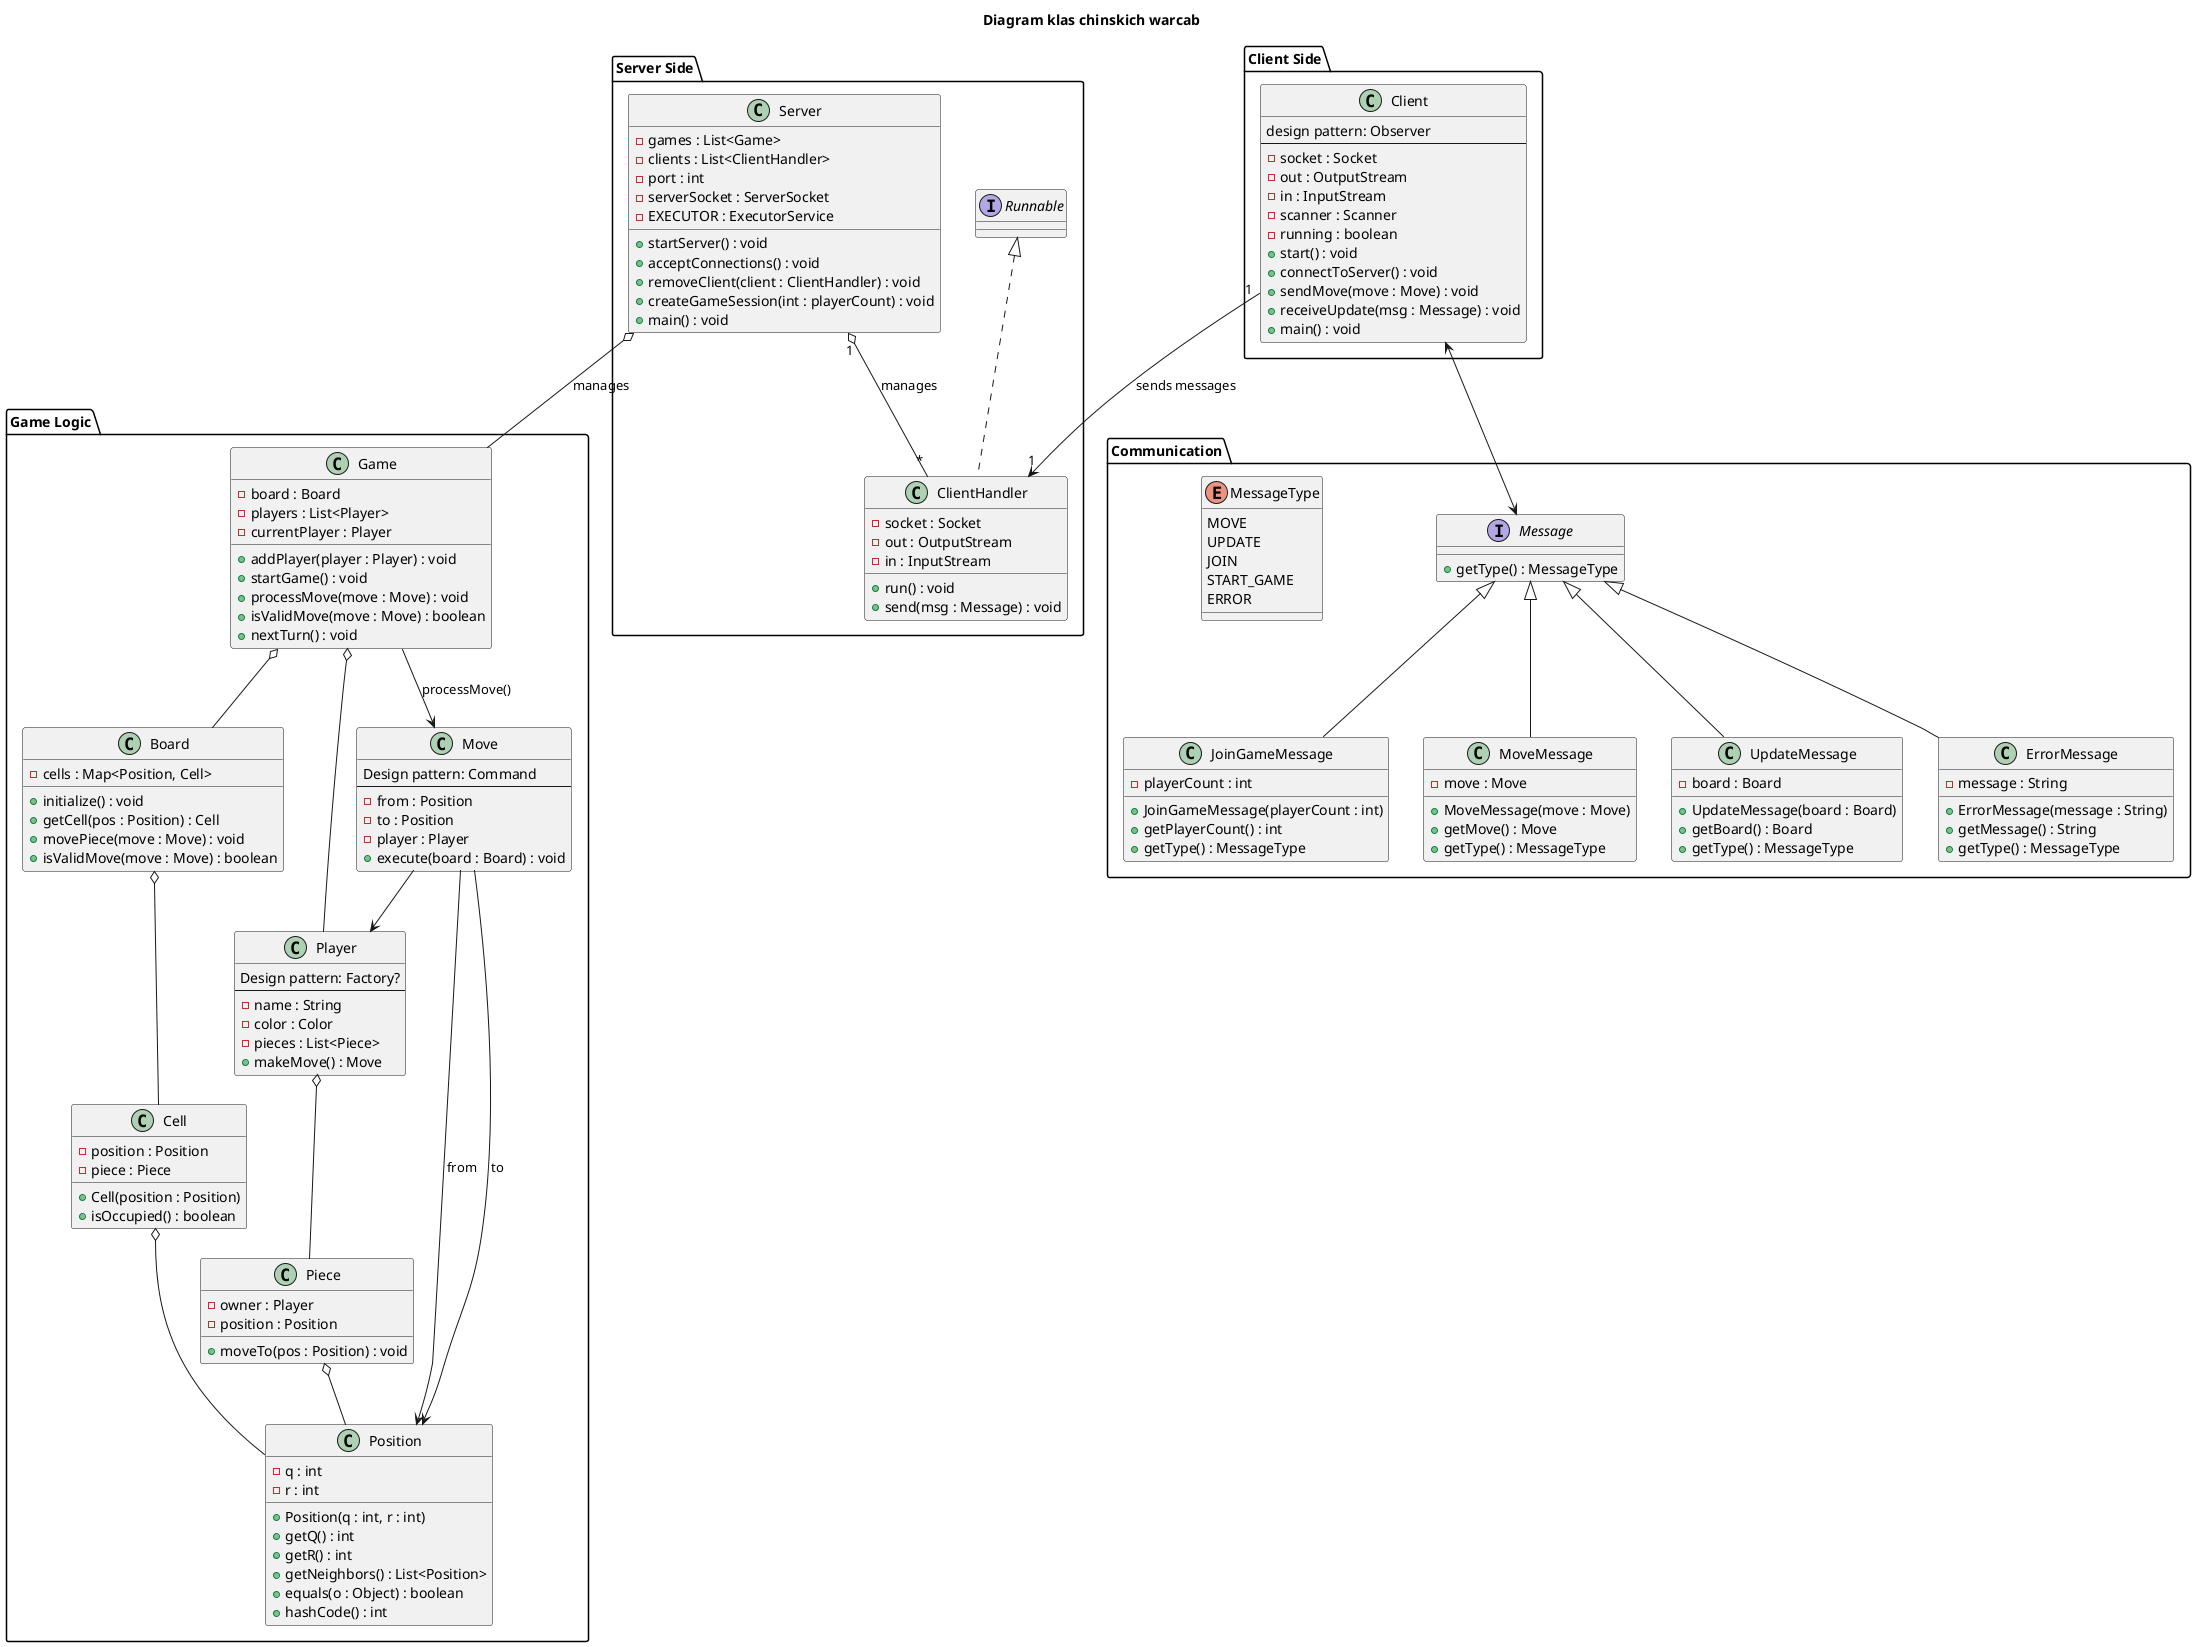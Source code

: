 @startuml

title Diagram klas chinskich warcab

' pakiety
package "Server Side" {
    class Server {
        - games : List<Game>
        - clients : List<ClientHandler>
        - port : int
        - serverSocket : ServerSocket
        - EXECUTOR : ExecutorService
        + startServer() : void
        + acceptConnections() : void
        + removeClient(client : ClientHandler) : void
        + createGameSession(int : playerCount) : void
        + main() : void
    }

    class ClientHandler implements Runnable {
        - socket : Socket
        - out : OutputStream
        - in : InputStream
        + run() : void
        + send(msg : Message) : void
    }
}

package "Client Side" {
    class Client {
        design pattern: Observer
        --
        - socket : Socket
        - out : OutputStream
        - in : InputStream
        - scanner : Scanner
        - running : boolean
        + start() : void
        + connectToServer() : void
        + sendMove(move : Move) : void
        + receiveUpdate(msg : Message) : void
        + main() : void
    }

}

package "Game Logic" {
    class Game {
        - board : Board
        - players : List<Player>
        - currentPlayer : Player
        + addPlayer(player : Player) : void
        + startGame() : void
        + processMove(move : Move) : void
        + isValidMove(move : Move) : boolean
        + nextTurn() : void
    }
    class Board {
        - cells : Map<Position, Cell>
        + initialize() : void
        + getCell(pos : Position) : Cell
        + movePiece(move : Move) : void
        + isValidMove(move : Move) : boolean
    }

    class Player {
        Design pattern: Factory?
        --
        - name : String
        - color : Color
        - pieces : List<Piece>
        + makeMove() : Move
    }

    class Move {
        Design pattern: Command
        --
        - from : Position
        - to : Position
        - player : Player
        + execute(board : Board) : void
    }
    class Cell {
        - position : Position
        - piece : Piece
        + Cell(position : Position)
        + isOccupied() : boolean
    }

    class Piece {
        - owner : Player
        - position : Position
        + moveTo(pos : Position) : void
    }
    class Position {
        - q : int
        - r : int
        + Position(q : int, r : int)
        + getQ() : int
        + getR() : int
        + getNeighbors() : List<Position>
        + equals(o : Object) : boolean
        + hashCode() : int
    }
}

package "Communication" {
    interface Message {
        + getType() : MessageType
    }

    enum MessageType {
        MOVE
        UPDATE
        JOIN
        START_GAME
        ERROR
    }

    class JoinGameMessage {
        - playerCount : int
        + JoinGameMessage(playerCount : int)
        + getPlayerCount() : int
        + getType() : MessageType
    }

    class MoveMessage {
        - move : Move
        + MoveMessage(move : Move)
        + getMove() : Move
        + getType() : MessageType
    }

    class UpdateMessage {
        - board : Board
        + UpdateMessage(board : Board)
        + getBoard() : Board
        + getType() : MessageType
    }

    class ErrorMessage {
        - message : String
        + ErrorMessage(message : String)
        + getMessage() : String
        + getType() : MessageType
    }
}

' Relationships
Server "1" o-- "*" ClientHandler : manages

Client "1" --> "1" ClientHandler : sends messages

Client <--> Message

Server o-- Game : manages
Game o-- Board
Game o-- Player
Player o-- Piece
Board o-- Cell
Cell o-- Position
Piece o-- Position
Move --> Position : from
Move --> Position : to
Move --> Player

Game --> Move : processMove()

Message <|-- JoinGameMessage
Message <|-- MoveMessage
Message <|-- UpdateMessage
Message <|-- ErrorMessage


@enduml
